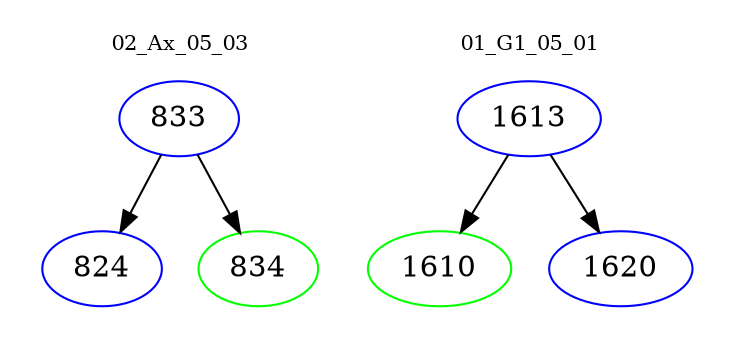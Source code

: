 digraph{
subgraph cluster_0 {
color = white
label = "02_Ax_05_03";
fontsize=10;
T0_833 [label="833", color="blue"]
T0_833 -> T0_824 [color="black"]
T0_824 [label="824", color="blue"]
T0_833 -> T0_834 [color="black"]
T0_834 [label="834", color="green"]
}
subgraph cluster_1 {
color = white
label = "01_G1_05_01";
fontsize=10;
T1_1613 [label="1613", color="blue"]
T1_1613 -> T1_1610 [color="black"]
T1_1610 [label="1610", color="green"]
T1_1613 -> T1_1620 [color="black"]
T1_1620 [label="1620", color="blue"]
}
}
